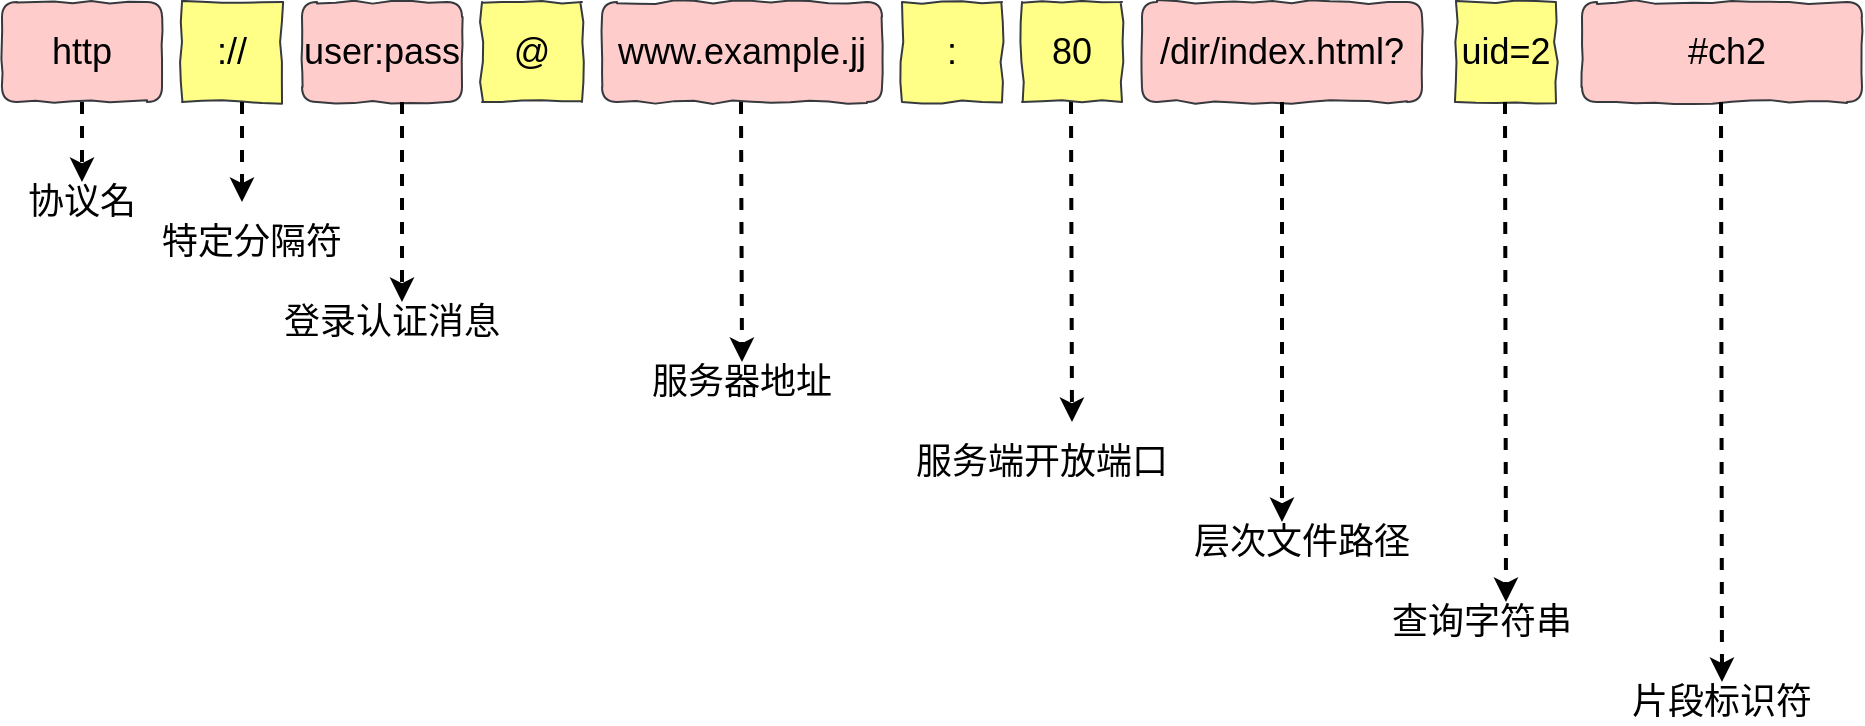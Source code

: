 <mxfile version="13.1.2" type="device"><diagram id="iMQZtedEzuGvyMkF9rKK" name="第 1 页"><mxGraphModel dx="793" dy="490" grid="1" gridSize="10" guides="1" tooltips="1" connect="1" arrows="1" fold="1" page="1" pageScale="1" pageWidth="827" pageHeight="1169" math="0" shadow="0"><root><mxCell id="0"/><mxCell id="1" parent="0"/><mxCell id="r9K-XJCBa8cfLuuQuIBo-1" value="http" style="rounded=1;whiteSpace=wrap;html=1;fillColor=#ffcccc;strokeColor=#36393d;fontSize=18;comic=1;" vertex="1" parent="1"><mxGeometry x="50" y="60" width="80" height="50" as="geometry"/></mxCell><mxCell id="r9K-XJCBa8cfLuuQuIBo-2" value="://" style="whiteSpace=wrap;html=1;aspect=fixed;fillColor=#ffff88;strokeColor=#36393d;fontSize=18;comic=1;" vertex="1" parent="1"><mxGeometry x="140" y="60" width="50" height="50" as="geometry"/></mxCell><mxCell id="r9K-XJCBa8cfLuuQuIBo-3" value="user:pass" style="rounded=1;whiteSpace=wrap;html=1;fillColor=#ffcccc;strokeColor=#36393d;fontSize=18;comic=1;" vertex="1" parent="1"><mxGeometry x="200" y="60" width="80" height="50" as="geometry"/></mxCell><mxCell id="r9K-XJCBa8cfLuuQuIBo-4" value="@" style="whiteSpace=wrap;html=1;aspect=fixed;fillColor=#ffff88;strokeColor=#36393d;fontSize=18;comic=1;" vertex="1" parent="1"><mxGeometry x="290" y="60" width="50" height="50" as="geometry"/></mxCell><mxCell id="r9K-XJCBa8cfLuuQuIBo-5" value="www.example.jj" style="rounded=1;whiteSpace=wrap;html=1;fillColor=#ffcccc;strokeColor=#36393d;fontSize=18;comic=1;" vertex="1" parent="1"><mxGeometry x="350" y="60" width="140" height="50" as="geometry"/></mxCell><mxCell id="r9K-XJCBa8cfLuuQuIBo-6" value=":" style="whiteSpace=wrap;html=1;aspect=fixed;fillColor=#ffff88;strokeColor=#36393d;fontSize=18;comic=1;" vertex="1" parent="1"><mxGeometry x="500" y="60" width="50" height="50" as="geometry"/></mxCell><mxCell id="r9K-XJCBa8cfLuuQuIBo-7" value="80" style="whiteSpace=wrap;html=1;aspect=fixed;fillColor=#ffff88;strokeColor=#36393d;fontSize=18;comic=1;" vertex="1" parent="1"><mxGeometry x="560" y="60" width="50" height="50" as="geometry"/></mxCell><mxCell id="r9K-XJCBa8cfLuuQuIBo-8" value="/dir/index.html?" style="rounded=1;whiteSpace=wrap;html=1;fillColor=#ffcccc;strokeColor=#36393d;fontSize=18;comic=1;" vertex="1" parent="1"><mxGeometry x="620" y="60" width="140" height="50" as="geometry"/></mxCell><mxCell id="r9K-XJCBa8cfLuuQuIBo-9" value="&amp;nbsp;#ch2" style="rounded=1;whiteSpace=wrap;html=1;fillColor=#ffcccc;strokeColor=#36393d;fontSize=18;comic=1;" vertex="1" parent="1"><mxGeometry x="840" y="60" width="140" height="50" as="geometry"/></mxCell><mxCell id="r9K-XJCBa8cfLuuQuIBo-10" value="" style="endArrow=classic;html=1;fontSize=18;exitX=0.5;exitY=1;exitDx=0;exitDy=0;strokeWidth=2;dashed=1;" edge="1" parent="1" source="r9K-XJCBa8cfLuuQuIBo-1"><mxGeometry width="50" height="50" relative="1" as="geometry"><mxPoint x="90" y="190" as="sourcePoint"/><mxPoint x="90" y="150" as="targetPoint"/></mxGeometry></mxCell><mxCell id="r9K-XJCBa8cfLuuQuIBo-11" value="协议名" style="text;html=1;strokeColor=none;fillColor=none;align=center;verticalAlign=middle;whiteSpace=wrap;rounded=0;comic=1;fontSize=18;" vertex="1" parent="1"><mxGeometry x="60" y="150" width="60" height="20" as="geometry"/></mxCell><mxCell id="r9K-XJCBa8cfLuuQuIBo-12" value="" style="endArrow=classic;html=1;fontSize=18;exitX=0.5;exitY=1;exitDx=0;exitDy=0;strokeWidth=2;dashed=1;" edge="1" parent="1"><mxGeometry width="50" height="50" relative="1" as="geometry"><mxPoint x="170" y="110" as="sourcePoint"/><mxPoint x="170" y="160" as="targetPoint"/></mxGeometry></mxCell><mxCell id="r9K-XJCBa8cfLuuQuIBo-13" value="特定分隔符" style="text;html=1;strokeColor=none;fillColor=none;align=center;verticalAlign=middle;whiteSpace=wrap;rounded=0;comic=1;fontSize=18;" vertex="1" parent="1"><mxGeometry x="120" y="170" width="110" height="20" as="geometry"/></mxCell><mxCell id="r9K-XJCBa8cfLuuQuIBo-14" value="" style="endArrow=classic;html=1;fontSize=18;exitX=0.5;exitY=1;exitDx=0;exitDy=0;strokeWidth=2;dashed=1;" edge="1" parent="1"><mxGeometry width="50" height="50" relative="1" as="geometry"><mxPoint x="250" y="110" as="sourcePoint"/><mxPoint x="250" y="210" as="targetPoint"/></mxGeometry></mxCell><mxCell id="r9K-XJCBa8cfLuuQuIBo-15" value="登录认证消息" style="text;html=1;strokeColor=none;fillColor=none;align=center;verticalAlign=middle;whiteSpace=wrap;rounded=0;comic=1;fontSize=18;" vertex="1" parent="1"><mxGeometry x="190" y="210" width="110" height="20" as="geometry"/></mxCell><mxCell id="r9K-XJCBa8cfLuuQuIBo-16" value="" style="endArrow=classic;html=1;fontSize=18;exitX=0.5;exitY=1;exitDx=0;exitDy=0;strokeWidth=2;dashed=1;" edge="1" parent="1"><mxGeometry width="50" height="50" relative="1" as="geometry"><mxPoint x="419.5" y="110" as="sourcePoint"/><mxPoint x="420" y="240" as="targetPoint"/></mxGeometry></mxCell><mxCell id="r9K-XJCBa8cfLuuQuIBo-17" value="服务器地址" style="text;html=1;strokeColor=none;fillColor=none;align=center;verticalAlign=middle;whiteSpace=wrap;rounded=0;comic=1;fontSize=18;" vertex="1" parent="1"><mxGeometry x="365" y="240" width="110" height="20" as="geometry"/></mxCell><mxCell id="r9K-XJCBa8cfLuuQuIBo-18" value="服务端开放端口" style="text;html=1;strokeColor=none;fillColor=none;align=center;verticalAlign=middle;whiteSpace=wrap;rounded=0;comic=1;fontSize=18;" vertex="1" parent="1"><mxGeometry x="500" y="280" width="140" height="20" as="geometry"/></mxCell><mxCell id="r9K-XJCBa8cfLuuQuIBo-19" value="" style="endArrow=classic;html=1;fontSize=18;exitX=0.5;exitY=1;exitDx=0;exitDy=0;strokeWidth=2;dashed=1;" edge="1" parent="1"><mxGeometry width="50" height="50" relative="1" as="geometry"><mxPoint x="584.5" y="110" as="sourcePoint"/><mxPoint x="585" y="270" as="targetPoint"/></mxGeometry></mxCell><mxCell id="r9K-XJCBa8cfLuuQuIBo-20" value="" style="endArrow=classic;html=1;fontSize=18;exitX=0.5;exitY=1;exitDx=0;exitDy=0;strokeWidth=2;dashed=1;" edge="1" parent="1" source="r9K-XJCBa8cfLuuQuIBo-8"><mxGeometry width="50" height="50" relative="1" as="geometry"><mxPoint x="689.5" y="160" as="sourcePoint"/><mxPoint x="690" y="320" as="targetPoint"/></mxGeometry></mxCell><mxCell id="r9K-XJCBa8cfLuuQuIBo-21" value="层次文件路径" style="text;html=1;strokeColor=none;fillColor=none;align=center;verticalAlign=middle;whiteSpace=wrap;rounded=0;comic=1;fontSize=18;" vertex="1" parent="1"><mxGeometry x="630" y="320" width="140" height="20" as="geometry"/></mxCell><mxCell id="r9K-XJCBa8cfLuuQuIBo-22" value="uid=2" style="whiteSpace=wrap;html=1;aspect=fixed;fillColor=#ffff88;strokeColor=#36393d;fontSize=18;comic=1;" vertex="1" parent="1"><mxGeometry x="777" y="60" width="50" height="50" as="geometry"/></mxCell><mxCell id="r9K-XJCBa8cfLuuQuIBo-23" value="" style="endArrow=classic;html=1;fontSize=18;exitX=0.5;exitY=1;exitDx=0;exitDy=0;strokeWidth=2;dashed=1;" edge="1" parent="1"><mxGeometry width="50" height="50" relative="1" as="geometry"><mxPoint x="801.5" y="110" as="sourcePoint"/><mxPoint x="802" y="360" as="targetPoint"/></mxGeometry></mxCell><mxCell id="r9K-XJCBa8cfLuuQuIBo-24" value="查询字符串" style="text;html=1;strokeColor=none;fillColor=none;align=center;verticalAlign=middle;whiteSpace=wrap;rounded=0;comic=1;fontSize=18;" vertex="1" parent="1"><mxGeometry x="720" y="360" width="140" height="20" as="geometry"/></mxCell><mxCell id="r9K-XJCBa8cfLuuQuIBo-25" value="" style="endArrow=classic;html=1;fontSize=18;exitX=0.5;exitY=1;exitDx=0;exitDy=0;strokeWidth=2;dashed=1;" edge="1" parent="1"><mxGeometry width="50" height="50" relative="1" as="geometry"><mxPoint x="909.5" y="110" as="sourcePoint"/><mxPoint x="910" y="400" as="targetPoint"/></mxGeometry></mxCell><mxCell id="r9K-XJCBa8cfLuuQuIBo-26" value="片段标识符" style="text;html=1;strokeColor=none;fillColor=none;align=center;verticalAlign=middle;whiteSpace=wrap;rounded=0;comic=1;fontSize=18;" vertex="1" parent="1"><mxGeometry x="840" y="400" width="140" height="20" as="geometry"/></mxCell></root></mxGraphModel></diagram></mxfile>
